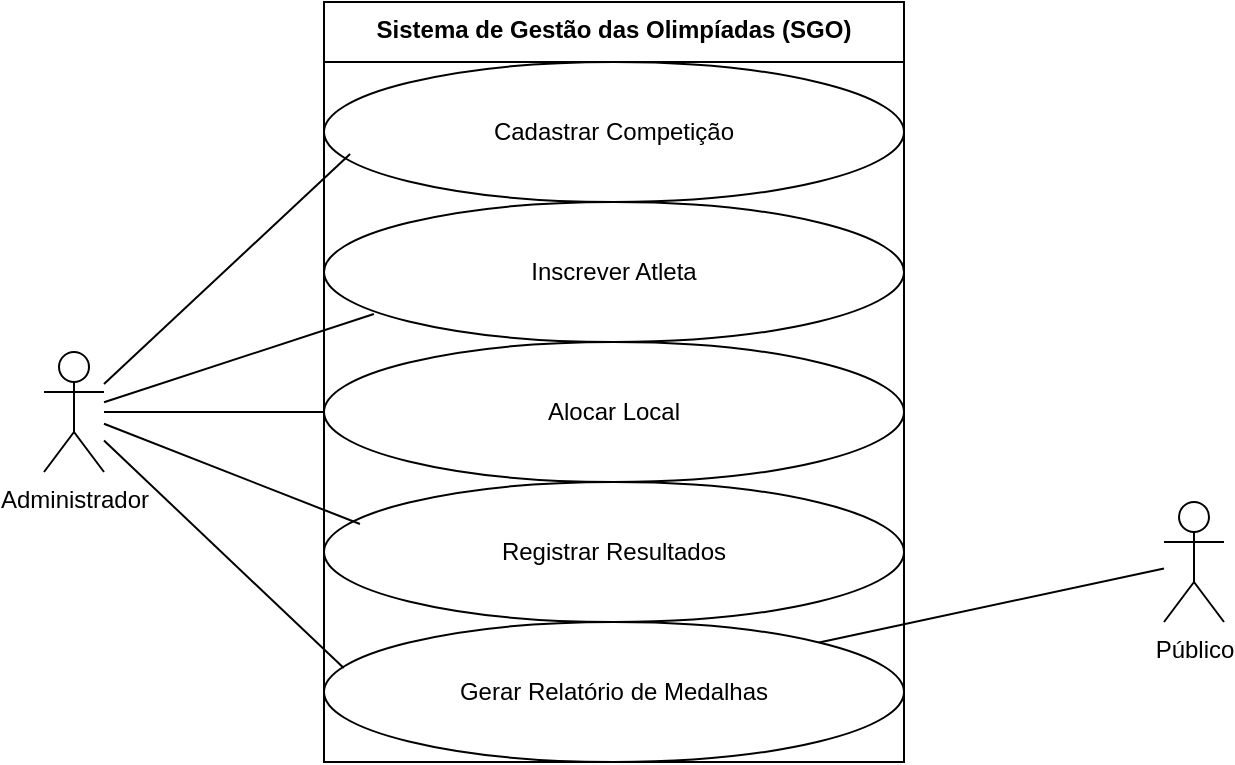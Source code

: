 <mxfile version="28.2.7">
  <diagram name="Página-1" id="gcNsbuUWF9kvICnC2apT">
    <mxGraphModel grid="1" page="1" gridSize="10" guides="1" tooltips="1" connect="1" arrows="1" fold="1" pageScale="1" pageWidth="827" pageHeight="1169" math="0" shadow="0">
      <root>
        <mxCell id="0" />
        <mxCell id="1" parent="0" />
        <mxCell id="f_vtuQIE1PpOnyleidew-2" value="Administrador" style="shape=umlActor;verticalLabelPosition=bottom;verticalAlign=top;html=1;outlineConnect=0;" vertex="1" parent="1">
          <mxGeometry x="80" y="225" width="30" height="60" as="geometry" />
        </mxCell>
        <mxCell id="f_vtuQIE1PpOnyleidew-3" value="Público" style="shape=umlActor;verticalLabelPosition=bottom;verticalAlign=top;html=1;outlineConnect=0;" vertex="1" parent="1">
          <mxGeometry x="640" y="300" width="30" height="60" as="geometry" />
        </mxCell>
        <mxCell id="f_vtuQIE1PpOnyleidew-4" value="Sistema de Gestão das Olimpíadas (SGO)" style="swimlane;fontStyle=1;align=center;verticalAlign=top;childLayout=stackLayout;horizontal=1;startSize=30;horizontalStack=0;resizeParent=1;resizeParentMax=0;resizeLast=0;collapsible=0;marginBottom=0;fillStyle=auto;perimeterSpacing=9;rounded=0;shadow=0;rotation=0;" vertex="1" parent="1">
          <mxGeometry x="220" y="50" width="290" height="380" as="geometry">
            <mxRectangle x="220" y="80" width="160" height="30" as="alternateBounds" />
          </mxGeometry>
        </mxCell>
        <mxCell id="f_vtuQIE1PpOnyleidew-5" value="Cadastrar Competição" style="ellipse;whiteSpace=wrap;html=1;align=center;" vertex="1" parent="f_vtuQIE1PpOnyleidew-4">
          <mxGeometry y="30" width="290" height="70" as="geometry" />
        </mxCell>
        <mxCell id="f_vtuQIE1PpOnyleidew-6" value="Inscrever Atleta" style="ellipse;whiteSpace=wrap;html=1;align=center;fillColor=default;strokeColor=default;verticalAlign=middle;fontFamily=Helvetica;fontSize=12;fontColor=default;" vertex="1" parent="f_vtuQIE1PpOnyleidew-4">
          <mxGeometry y="100" width="290" height="70" as="geometry" />
        </mxCell>
        <mxCell id="f_vtuQIE1PpOnyleidew-7" value="Alocar Local" style="ellipse;whiteSpace=wrap;html=1;align=center;" vertex="1" parent="f_vtuQIE1PpOnyleidew-4">
          <mxGeometry y="170" width="290" height="70" as="geometry" />
        </mxCell>
        <mxCell id="f_vtuQIE1PpOnyleidew-8" value="Registrar Resultados" style="ellipse;whiteSpace=wrap;html=1;align=center;" vertex="1" parent="f_vtuQIE1PpOnyleidew-4">
          <mxGeometry y="240" width="290" height="70" as="geometry" />
        </mxCell>
        <mxCell id="f_vtuQIE1PpOnyleidew-9" value="Gerar Relatório de Medalhas" style="ellipse;whiteSpace=wrap;html=1;align=center;" vertex="1" parent="f_vtuQIE1PpOnyleidew-4">
          <mxGeometry y="310" width="290" height="70" as="geometry" />
        </mxCell>
        <mxCell id="f_vtuQIE1PpOnyleidew-10" value="" style="endArrow=none;html=1;rounded=0;entryX=0.045;entryY=0.657;entryDx=0;entryDy=0;entryPerimeter=0;" edge="1" parent="1" source="f_vtuQIE1PpOnyleidew-2" target="f_vtuQIE1PpOnyleidew-5">
          <mxGeometry width="50" height="50" relative="1" as="geometry">
            <mxPoint x="150" y="360" as="sourcePoint" />
            <mxPoint x="240" y="125" as="targetPoint" />
          </mxGeometry>
        </mxCell>
        <mxCell id="f_vtuQIE1PpOnyleidew-11" value="" style="endArrow=none;html=1;rounded=0;entryX=0.086;entryY=0.8;entryDx=0;entryDy=0;entryPerimeter=0;" edge="1" parent="1" source="f_vtuQIE1PpOnyleidew-2" target="f_vtuQIE1PpOnyleidew-6">
          <mxGeometry width="50" height="50" relative="1" as="geometry">
            <mxPoint x="150" y="360" as="sourcePoint" />
            <mxPoint x="240" y="215" as="targetPoint" />
          </mxGeometry>
        </mxCell>
        <mxCell id="f_vtuQIE1PpOnyleidew-12" value="" style="endArrow=none;html=1;rounded=0;entryX=0;entryY=0.5;entryDx=0;entryDy=0;" edge="1" parent="1" source="f_vtuQIE1PpOnyleidew-2" target="f_vtuQIE1PpOnyleidew-7">
          <mxGeometry width="50" height="50" relative="1" as="geometry">
            <mxPoint x="150" y="360" as="sourcePoint" />
            <mxPoint x="240" y="305" as="targetPoint" />
          </mxGeometry>
        </mxCell>
        <mxCell id="f_vtuQIE1PpOnyleidew-13" value="" style="endArrow=none;html=1;rounded=0;entryX=0.062;entryY=0.3;entryDx=0;entryDy=0;entryPerimeter=0;" edge="1" parent="1" source="f_vtuQIE1PpOnyleidew-2" target="f_vtuQIE1PpOnyleidew-8">
          <mxGeometry width="50" height="50" relative="1" as="geometry">
            <mxPoint x="150" y="360" as="sourcePoint" />
            <mxPoint x="240" y="395" as="targetPoint" />
          </mxGeometry>
        </mxCell>
        <mxCell id="f_vtuQIE1PpOnyleidew-14" value="" style="endArrow=none;html=1;rounded=0;entryX=0.034;entryY=0.329;entryDx=0;entryDy=0;entryPerimeter=0;" edge="1" parent="1" source="f_vtuQIE1PpOnyleidew-2" target="f_vtuQIE1PpOnyleidew-9">
          <mxGeometry width="50" height="50" relative="1" as="geometry">
            <mxPoint x="150" y="360" as="sourcePoint" />
            <mxPoint x="240" y="525" as="targetPoint" />
          </mxGeometry>
        </mxCell>
        <mxCell id="f_vtuQIE1PpOnyleidew-15" value="" style="endArrow=none;html=1;rounded=0;entryX=1;entryY=0;entryDx=0;entryDy=0;" edge="1" parent="1" source="f_vtuQIE1PpOnyleidew-3" target="f_vtuQIE1PpOnyleidew-9">
          <mxGeometry width="50" height="50" relative="1" as="geometry">
            <mxPoint x="680" y="580" as="sourcePoint" />
            <mxPoint x="600" y="525" as="targetPoint" />
          </mxGeometry>
        </mxCell>
      </root>
    </mxGraphModel>
  </diagram>
</mxfile>

